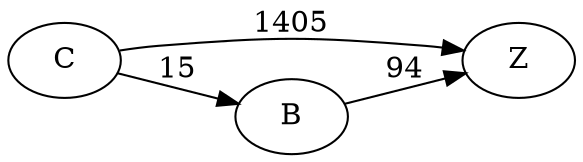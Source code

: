 digraph G {
	rankdir=LR size="8,5"
	C
	Z
	C -> Z [label=1405]
	C
	B
	C -> B [label=15]
	B
	Z
	B -> Z [label=94]
}
